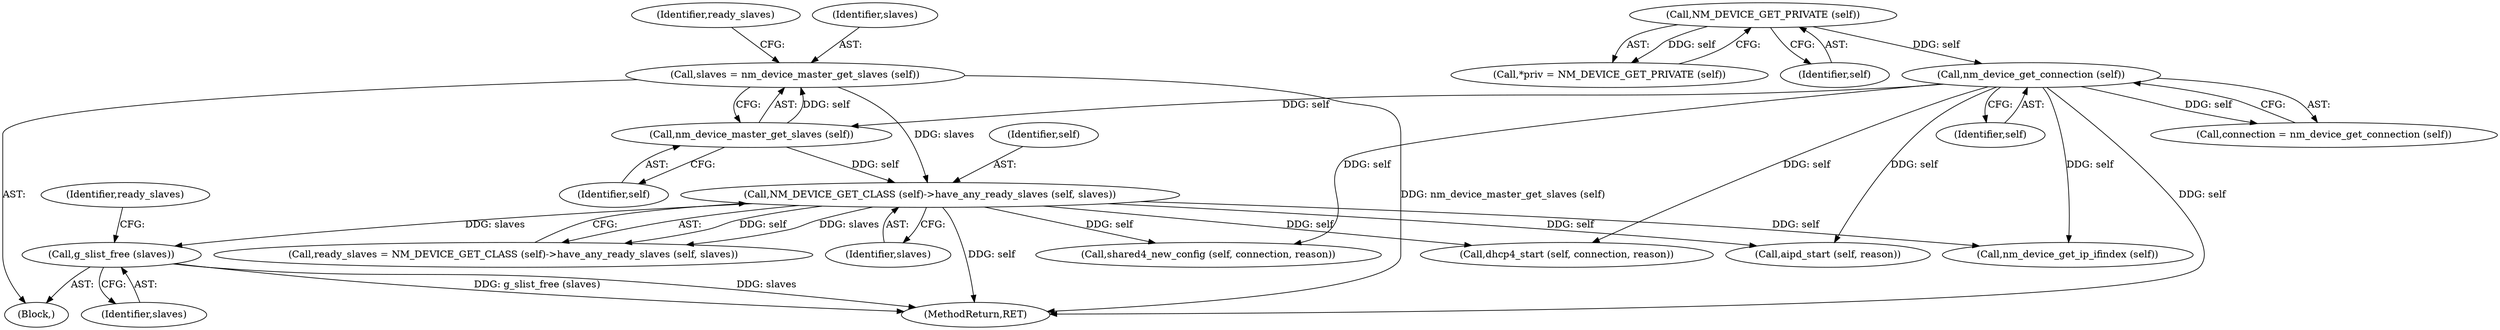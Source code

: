 digraph "0_NetworkManager_d5fc88e573fa58b93034b04d35a2454f5d28cad9@API" {
"1005765" [label="(Call,g_slist_free (slaves))"];
"1005762" [label="(Call,NM_DEVICE_GET_CLASS (self)->have_any_ready_slaves (self, slaves))"];
"1005758" [label="(Call,nm_device_master_get_slaves (self))"];
"1005723" [label="(Call,nm_device_get_connection (self))"];
"1005706" [label="(Call,NM_DEVICE_GET_PRIVATE (self))"];
"1005756" [label="(Call,slaves = nm_device_master_get_slaves (self))"];
"1005704" [label="(Call,*priv = NM_DEVICE_GET_PRIVATE (self))"];
"1005755" [label="(Block,)"];
"1005760" [label="(Call,ready_slaves = NM_DEVICE_GET_CLASS (self)->have_any_ready_slaves (self, slaves))"];
"1005756" [label="(Call,slaves = nm_device_master_get_slaves (self))"];
"1005762" [label="(Call,NM_DEVICE_GET_CLASS (self)->have_any_ready_slaves (self, slaves))"];
"1005820" [label="(Call,nm_device_get_ip_ifindex (self))"];
"1005839" [label="(Call,shared4_new_config (self, connection, reason))"];
"1005706" [label="(Call,NM_DEVICE_GET_PRIVATE (self))"];
"1005805" [label="(Call,aipd_start (self, reason))"];
"1005764" [label="(Identifier,slaves)"];
"1005759" [label="(Identifier,self)"];
"1005723" [label="(Call,nm_device_get_connection (self))"];
"1005792" [label="(Call,dhcp4_start (self, connection, reason))"];
"1005758" [label="(Call,nm_device_master_get_slaves (self))"];
"1005707" [label="(Identifier,self)"];
"1005765" [label="(Call,g_slist_free (slaves))"];
"1005763" [label="(Identifier,self)"];
"1005724" [label="(Identifier,self)"];
"1005766" [label="(Identifier,slaves)"];
"1005761" [label="(Identifier,ready_slaves)"];
"1005757" [label="(Identifier,slaves)"];
"1007368" [label="(MethodReturn,RET)"];
"1005769" [label="(Identifier,ready_slaves)"];
"1005721" [label="(Call,connection = nm_device_get_connection (self))"];
"1005765" -> "1005755"  [label="AST: "];
"1005765" -> "1005766"  [label="CFG: "];
"1005766" -> "1005765"  [label="AST: "];
"1005769" -> "1005765"  [label="CFG: "];
"1005765" -> "1007368"  [label="DDG: slaves"];
"1005765" -> "1007368"  [label="DDG: g_slist_free (slaves)"];
"1005762" -> "1005765"  [label="DDG: slaves"];
"1005762" -> "1005760"  [label="AST: "];
"1005762" -> "1005764"  [label="CFG: "];
"1005763" -> "1005762"  [label="AST: "];
"1005764" -> "1005762"  [label="AST: "];
"1005760" -> "1005762"  [label="CFG: "];
"1005762" -> "1007368"  [label="DDG: self"];
"1005762" -> "1005760"  [label="DDG: self"];
"1005762" -> "1005760"  [label="DDG: slaves"];
"1005758" -> "1005762"  [label="DDG: self"];
"1005756" -> "1005762"  [label="DDG: slaves"];
"1005762" -> "1005792"  [label="DDG: self"];
"1005762" -> "1005805"  [label="DDG: self"];
"1005762" -> "1005820"  [label="DDG: self"];
"1005762" -> "1005839"  [label="DDG: self"];
"1005758" -> "1005756"  [label="AST: "];
"1005758" -> "1005759"  [label="CFG: "];
"1005759" -> "1005758"  [label="AST: "];
"1005756" -> "1005758"  [label="CFG: "];
"1005758" -> "1005756"  [label="DDG: self"];
"1005723" -> "1005758"  [label="DDG: self"];
"1005723" -> "1005721"  [label="AST: "];
"1005723" -> "1005724"  [label="CFG: "];
"1005724" -> "1005723"  [label="AST: "];
"1005721" -> "1005723"  [label="CFG: "];
"1005723" -> "1007368"  [label="DDG: self"];
"1005723" -> "1005721"  [label="DDG: self"];
"1005706" -> "1005723"  [label="DDG: self"];
"1005723" -> "1005792"  [label="DDG: self"];
"1005723" -> "1005805"  [label="DDG: self"];
"1005723" -> "1005820"  [label="DDG: self"];
"1005723" -> "1005839"  [label="DDG: self"];
"1005706" -> "1005704"  [label="AST: "];
"1005706" -> "1005707"  [label="CFG: "];
"1005707" -> "1005706"  [label="AST: "];
"1005704" -> "1005706"  [label="CFG: "];
"1005706" -> "1005704"  [label="DDG: self"];
"1005756" -> "1005755"  [label="AST: "];
"1005757" -> "1005756"  [label="AST: "];
"1005761" -> "1005756"  [label="CFG: "];
"1005756" -> "1007368"  [label="DDG: nm_device_master_get_slaves (self)"];
}
